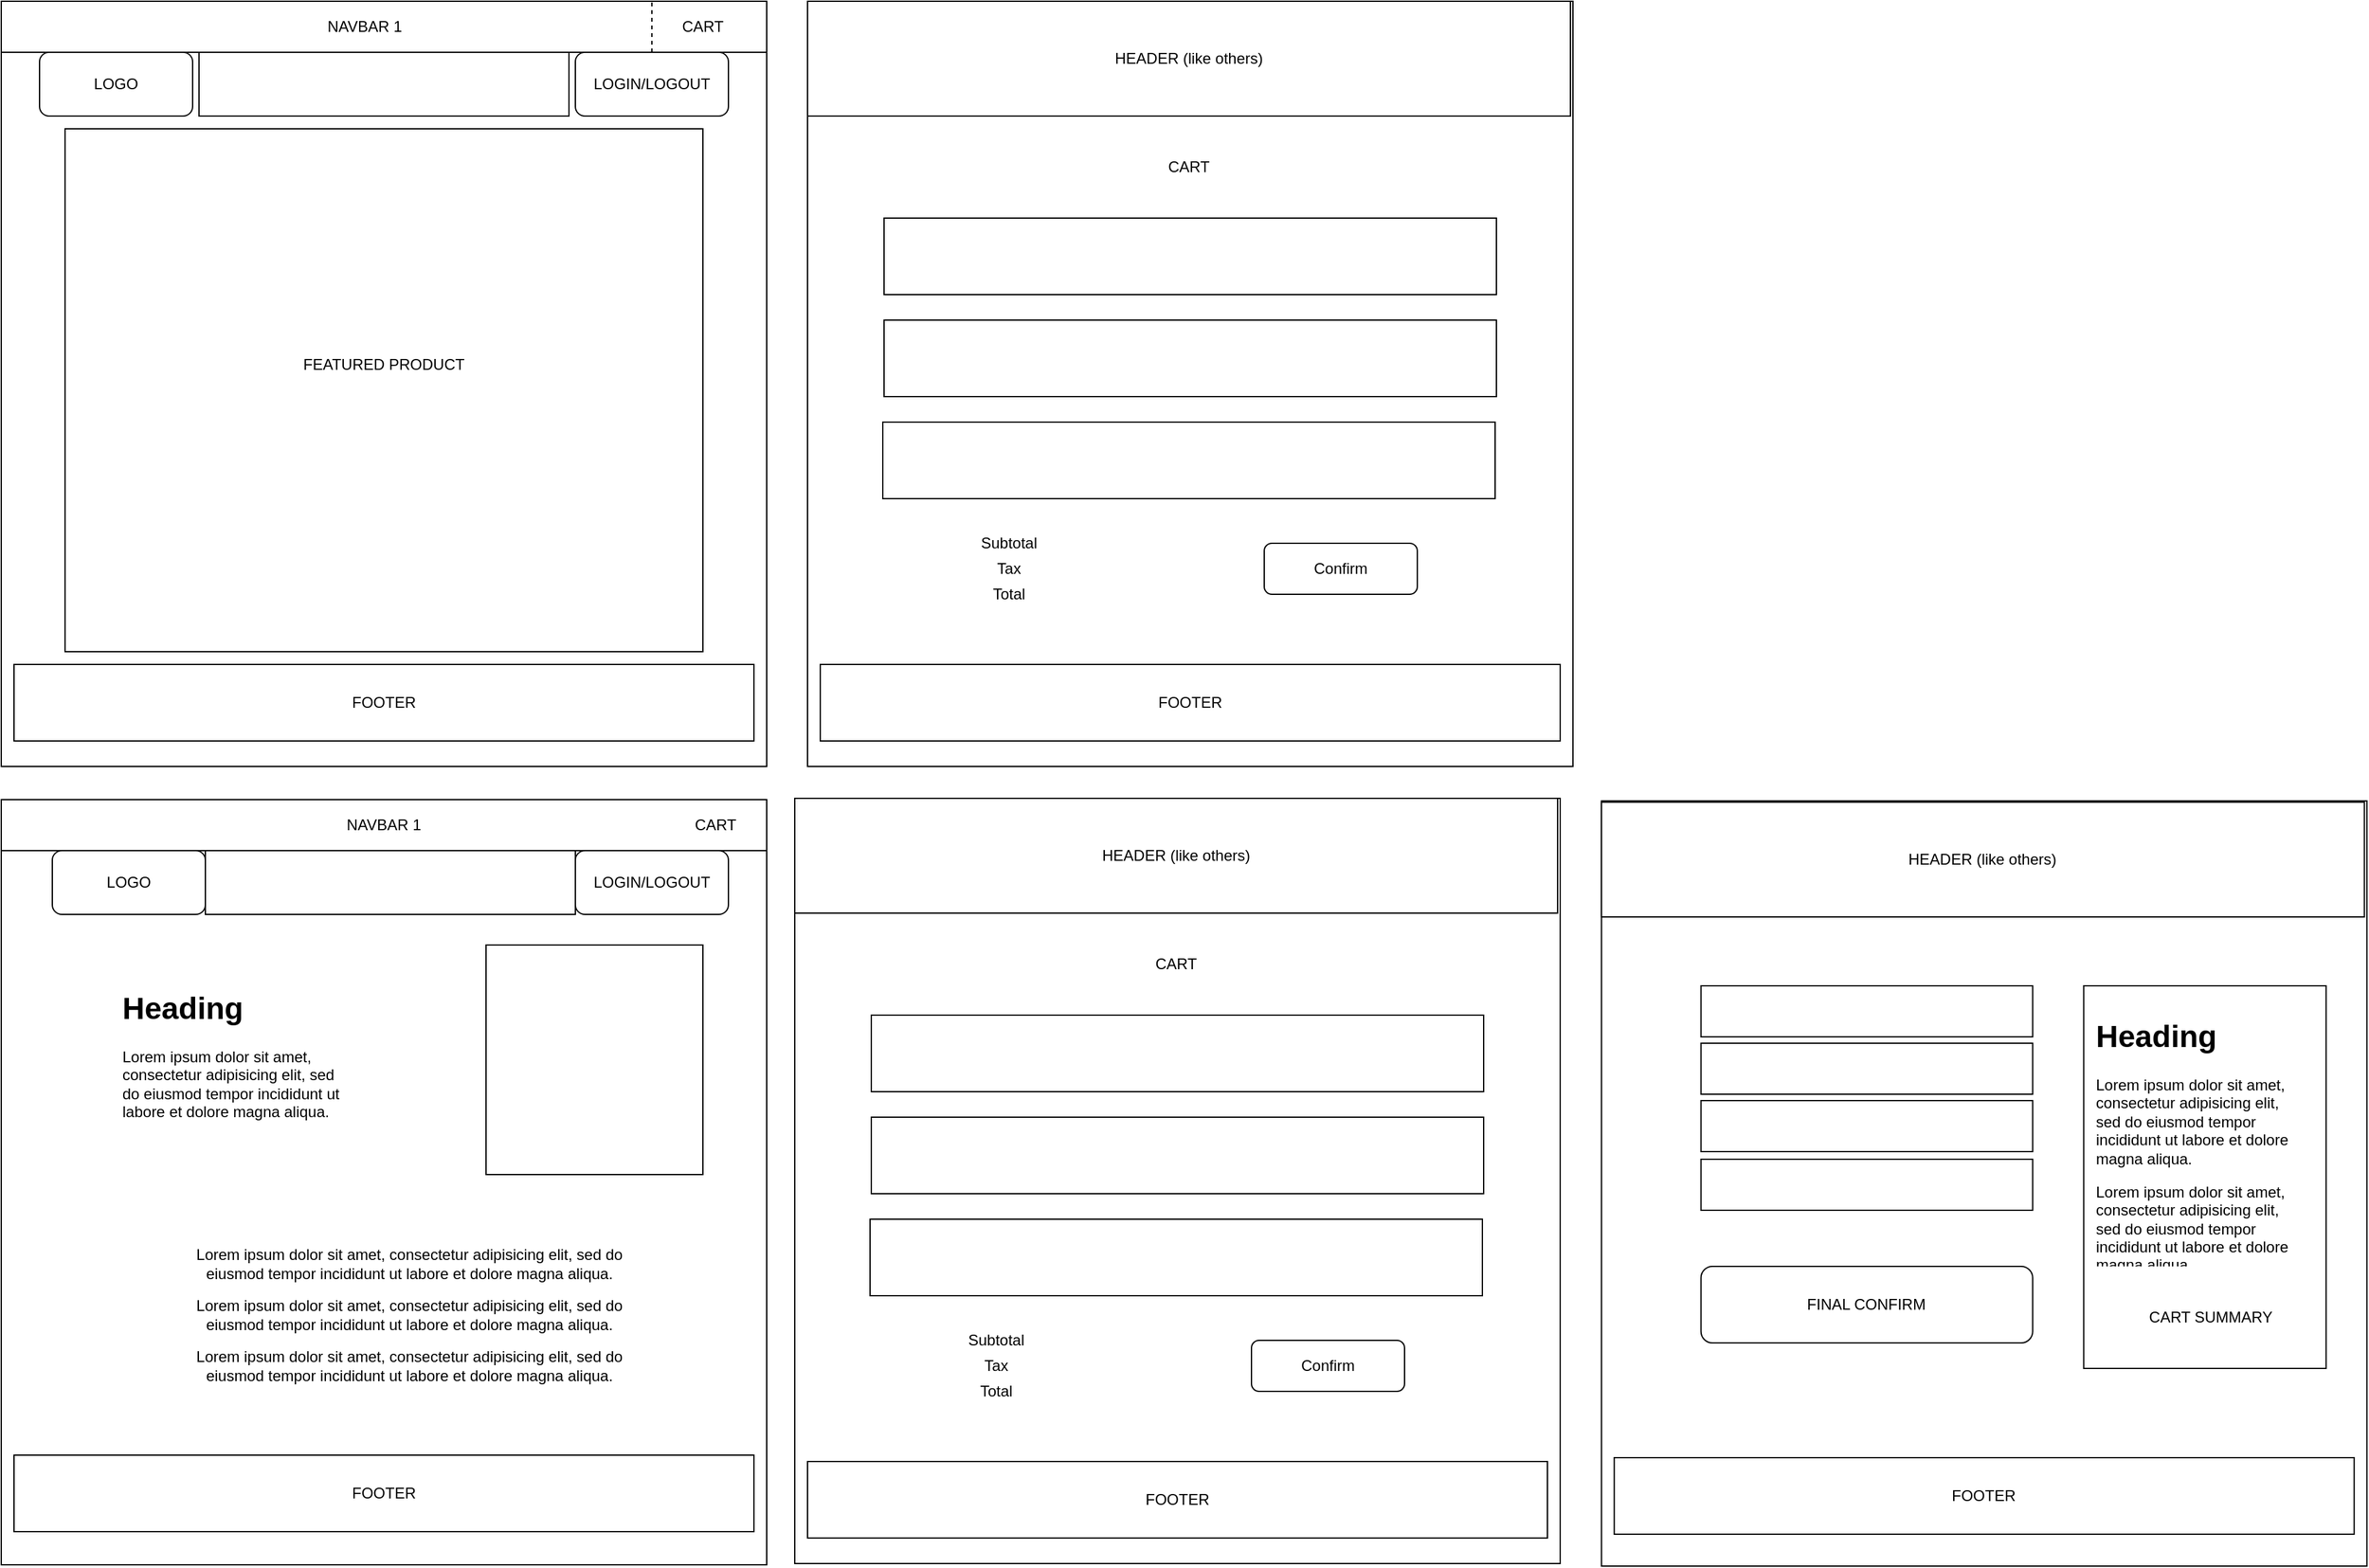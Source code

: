 <mxfile pages="1" version="11.2.0" type="github"><diagram id="WsQn_8KNvNphYhTudK5P" name="Page-1"><mxGraphModel dx="776" dy="920" grid="1" gridSize="10" guides="1" tooltips="1" connect="1" arrows="1" fold="1" page="1" pageScale="1" pageWidth="850" pageHeight="1100" math="0" shadow="0"><root><mxCell id="0"/><mxCell id="1" parent="0"/><mxCell id="b2crdJWpKw_ttLHGmNTD-1" value="" style="whiteSpace=wrap;html=1;aspect=fixed;" parent="1" vertex="1"><mxGeometry x="20" y="20" width="600" height="600" as="geometry"/></mxCell><mxCell id="b2crdJWpKw_ttLHGmNTD-2" value="" style="rounded=0;whiteSpace=wrap;html=1;" parent="1" vertex="1"><mxGeometry x="20" y="20" width="600" height="40" as="geometry"/></mxCell><mxCell id="b2crdJWpKw_ttLHGmNTD-3" value="NAVBAR 1" style="text;html=1;strokeColor=none;fillColor=none;align=center;verticalAlign=middle;whiteSpace=wrap;rounded=0;" parent="1" vertex="1"><mxGeometry x="150" y="30" width="310" height="20" as="geometry"/></mxCell><mxCell id="b2crdJWpKw_ttLHGmNTD-4" value="LOGO" style="rounded=1;whiteSpace=wrap;html=1;" parent="1" vertex="1"><mxGeometry x="50" y="60" width="120" height="50" as="geometry"/></mxCell><mxCell id="b2crdJWpKw_ttLHGmNTD-5" value="" style="rounded=0;whiteSpace=wrap;html=1;" parent="1" vertex="1"><mxGeometry x="175" y="60" width="290" height="50" as="geometry"/></mxCell><mxCell id="b2crdJWpKw_ttLHGmNTD-7" value="" style="endArrow=none;dashed=1;html=1;exitX=0.25;exitY=0;exitDx=0;exitDy=0;" parent="1" edge="1"><mxGeometry width="50" height="50" relative="1" as="geometry"><mxPoint x="530" y="60" as="sourcePoint"/><mxPoint x="530" y="20" as="targetPoint"/></mxGeometry></mxCell><mxCell id="b2crdJWpKw_ttLHGmNTD-8" value="CART" style="text;html=1;strokeColor=none;fillColor=none;align=center;verticalAlign=middle;whiteSpace=wrap;rounded=0;" parent="1" vertex="1"><mxGeometry x="550" y="30" width="40" height="20" as="geometry"/></mxCell><mxCell id="b2crdJWpKw_ttLHGmNTD-9" value="LOGIN/LOGOUT" style="rounded=1;whiteSpace=wrap;html=1;" parent="1" vertex="1"><mxGeometry x="470" y="60" width="120" height="50" as="geometry"/></mxCell><mxCell id="b2crdJWpKw_ttLHGmNTD-11" value="" style="rounded=0;whiteSpace=wrap;html=1;" parent="1" vertex="1"><mxGeometry x="70" y="120" width="500" height="410" as="geometry"/></mxCell><mxCell id="b2crdJWpKw_ttLHGmNTD-12" value="FOOTER" style="rounded=0;whiteSpace=wrap;html=1;" parent="1" vertex="1"><mxGeometry x="30" y="540" width="580" height="60" as="geometry"/></mxCell><mxCell id="b2crdJWpKw_ttLHGmNTD-13" value="FEATURED PRODUCT" style="text;html=1;strokeColor=none;fillColor=none;align=center;verticalAlign=middle;whiteSpace=wrap;rounded=0;" parent="1" vertex="1"><mxGeometry x="250" y="280" width="140" height="50" as="geometry"/></mxCell><mxCell id="8KzfHI4Jyures_ITT28p-2" value="" style="whiteSpace=wrap;html=1;aspect=fixed;" vertex="1" parent="1"><mxGeometry x="20" y="646" width="600" height="600" as="geometry"/></mxCell><mxCell id="8KzfHI4Jyures_ITT28p-3" value="" style="rounded=0;whiteSpace=wrap;html=1;" vertex="1" parent="1"><mxGeometry x="20" y="646" width="600" height="40" as="geometry"/></mxCell><mxCell id="8KzfHI4Jyures_ITT28p-4" value="NAVBAR 1" style="text;html=1;strokeColor=none;fillColor=none;align=center;verticalAlign=middle;whiteSpace=wrap;rounded=0;" vertex="1" parent="1"><mxGeometry x="165" y="656" width="310" height="20" as="geometry"/></mxCell><mxCell id="8KzfHI4Jyures_ITT28p-8" value="CART" style="text;html=1;strokeColor=none;fillColor=none;align=center;verticalAlign=middle;whiteSpace=wrap;rounded=0;" vertex="1" parent="1"><mxGeometry x="560" y="656" width="40" height="20" as="geometry"/></mxCell><mxCell id="8KzfHI4Jyures_ITT28p-9" value="LOGO" style="rounded=1;whiteSpace=wrap;html=1;" vertex="1" parent="1"><mxGeometry x="60" y="686" width="120" height="50" as="geometry"/></mxCell><mxCell id="8KzfHI4Jyures_ITT28p-10" value="LOGIN/LOGOUT" style="rounded=1;whiteSpace=wrap;html=1;" vertex="1" parent="1"><mxGeometry x="470" y="686" width="120" height="50" as="geometry"/></mxCell><mxCell id="8KzfHI4Jyures_ITT28p-11" value="" style="rounded=0;whiteSpace=wrap;html=1;" vertex="1" parent="1"><mxGeometry x="180" y="686" width="290" height="50" as="geometry"/></mxCell><mxCell id="8KzfHI4Jyures_ITT28p-12" value="" style="rounded=0;whiteSpace=wrap;html=1;" vertex="1" parent="1"><mxGeometry x="400" y="760" width="170" height="180" as="geometry"/></mxCell><mxCell id="8KzfHI4Jyures_ITT28p-13" value="&lt;h1&gt;Heading&lt;/h1&gt;&lt;p&gt;Lorem ipsum dolor sit amet, consectetur adipisicing elit, sed do eiusmod tempor incididunt ut labore et dolore magna aliqua.&lt;/p&gt;" style="text;html=1;strokeColor=none;fillColor=none;spacing=5;spacingTop=-20;whiteSpace=wrap;overflow=hidden;rounded=0;" vertex="1" parent="1"><mxGeometry x="110" y="790" width="190" height="120" as="geometry"/></mxCell><mxCell id="8KzfHI4Jyures_ITT28p-14" value="&lt;span style=&quot;text-align: left&quot;&gt;Lorem ipsum dolor sit amet, consectetur adipisicing elit, sed do eiusmod tempor incididunt ut labore et dolore magna aliqua.&lt;/span&gt;" style="text;html=1;strokeColor=none;fillColor=none;align=center;verticalAlign=middle;whiteSpace=wrap;rounded=0;" vertex="1" parent="1"><mxGeometry x="150" y="1000" width="380" height="20" as="geometry"/></mxCell><mxCell id="8KzfHI4Jyures_ITT28p-15" value="&lt;span style=&quot;text-align: left&quot;&gt;Lorem ipsum dolor sit amet, consectetur adipisicing elit, sed do eiusmod tempor incididunt ut labore et dolore magna aliqua.&lt;/span&gt;" style="text;html=1;strokeColor=none;fillColor=none;align=center;verticalAlign=middle;whiteSpace=wrap;rounded=0;" vertex="1" parent="1"><mxGeometry x="150" y="1040" width="380" height="20" as="geometry"/></mxCell><mxCell id="8KzfHI4Jyures_ITT28p-16" value="&lt;span style=&quot;text-align: left&quot;&gt;Lorem ipsum dolor sit amet, consectetur adipisicing elit, sed do eiusmod tempor incididunt ut labore et dolore magna aliqua.&lt;/span&gt;" style="text;html=1;strokeColor=none;fillColor=none;align=center;verticalAlign=middle;whiteSpace=wrap;rounded=0;" vertex="1" parent="1"><mxGeometry x="150" y="1080" width="380" height="20" as="geometry"/></mxCell><mxCell id="8KzfHI4Jyures_ITT28p-17" value="FOOTER" style="rounded=0;whiteSpace=wrap;html=1;" vertex="1" parent="1"><mxGeometry x="30" y="1160" width="580" height="60" as="geometry"/></mxCell><mxCell id="8KzfHI4Jyures_ITT28p-18" value="" style="whiteSpace=wrap;html=1;aspect=fixed;" vertex="1" parent="1"><mxGeometry x="652" y="20" width="600" height="600" as="geometry"/></mxCell><mxCell id="8KzfHI4Jyures_ITT28p-20" value="HEADER (like others)" style="rounded=0;whiteSpace=wrap;html=1;" vertex="1" parent="1"><mxGeometry x="652" y="20" width="598" height="90" as="geometry"/></mxCell><mxCell id="8KzfHI4Jyures_ITT28p-21" value="" style="rounded=0;whiteSpace=wrap;html=1;" vertex="1" parent="1"><mxGeometry x="712" y="190" width="480" height="60" as="geometry"/></mxCell><mxCell id="8KzfHI4Jyures_ITT28p-22" value="" style="rounded=0;whiteSpace=wrap;html=1;" vertex="1" parent="1"><mxGeometry x="712" y="270" width="480" height="60" as="geometry"/></mxCell><mxCell id="8KzfHI4Jyures_ITT28p-23" value="" style="rounded=0;whiteSpace=wrap;html=1;" vertex="1" parent="1"><mxGeometry x="711" y="350" width="480" height="60" as="geometry"/></mxCell><mxCell id="8KzfHI4Jyures_ITT28p-24" value="CART" style="text;html=1;strokeColor=none;fillColor=none;align=center;verticalAlign=middle;whiteSpace=wrap;rounded=0;" vertex="1" parent="1"><mxGeometry x="931" y="140" width="40" height="20" as="geometry"/></mxCell><mxCell id="8KzfHI4Jyures_ITT28p-25" value="Subtotal" style="text;html=1;strokeColor=none;fillColor=none;align=center;verticalAlign=middle;whiteSpace=wrap;rounded=0;" vertex="1" parent="1"><mxGeometry x="780" y="435" width="60" height="20" as="geometry"/></mxCell><mxCell id="8KzfHI4Jyures_ITT28p-26" value="Total" style="text;html=1;strokeColor=none;fillColor=none;align=center;verticalAlign=middle;whiteSpace=wrap;rounded=0;" vertex="1" parent="1"><mxGeometry x="780" y="475" width="60" height="20" as="geometry"/></mxCell><mxCell id="8KzfHI4Jyures_ITT28p-27" value="Tax" style="text;html=1;strokeColor=none;fillColor=none;align=center;verticalAlign=middle;whiteSpace=wrap;rounded=0;" vertex="1" parent="1"><mxGeometry x="780" y="455" width="60" height="20" as="geometry"/></mxCell><mxCell id="8KzfHI4Jyures_ITT28p-28" value="Confirm" style="rounded=1;whiteSpace=wrap;html=1;" vertex="1" parent="1"><mxGeometry x="1010" y="445" width="120" height="40" as="geometry"/></mxCell><mxCell id="8KzfHI4Jyures_ITT28p-31" value="FOOTER" style="rounded=0;whiteSpace=wrap;html=1;" vertex="1" parent="1"><mxGeometry x="662" y="540" width="580" height="60" as="geometry"/></mxCell><mxCell id="8KzfHI4Jyures_ITT28p-33" value="" style="whiteSpace=wrap;html=1;aspect=fixed;" vertex="1" parent="1"><mxGeometry x="1274.353" y="647" width="600" height="600" as="geometry"/></mxCell><mxCell id="8KzfHI4Jyures_ITT28p-34" value="HEADER (like others)" style="rounded=0;whiteSpace=wrap;html=1;" vertex="1" parent="1"><mxGeometry x="1274.353" y="648" width="598" height="90" as="geometry"/></mxCell><mxCell id="8KzfHI4Jyures_ITT28p-36" value="FOOTER" style="rounded=0;whiteSpace=wrap;html=1;" vertex="1" parent="1"><mxGeometry x="1284.353" y="1162" width="580" height="60" as="geometry"/></mxCell><mxCell id="8KzfHI4Jyures_ITT28p-37" value="" style="rounded=0;whiteSpace=wrap;html=1;" vertex="1" parent="1"><mxGeometry x="1352.353" y="792" width="260" height="40" as="geometry"/></mxCell><mxCell id="8KzfHI4Jyures_ITT28p-38" value="" style="rounded=0;whiteSpace=wrap;html=1;" vertex="1" parent="1"><mxGeometry x="1352.353" y="837" width="260" height="40" as="geometry"/></mxCell><mxCell id="8KzfHI4Jyures_ITT28p-39" value="" style="rounded=0;whiteSpace=wrap;html=1;" vertex="1" parent="1"><mxGeometry x="1352.353" y="882" width="260" height="40" as="geometry"/></mxCell><mxCell id="8KzfHI4Jyures_ITT28p-40" value="" style="rounded=0;whiteSpace=wrap;html=1;" vertex="1" parent="1"><mxGeometry x="1352.353" y="928" width="260" height="40" as="geometry"/></mxCell><mxCell id="8KzfHI4Jyures_ITT28p-42" value="" style="rounded=0;whiteSpace=wrap;html=1;" vertex="1" parent="1"><mxGeometry x="1652.353" y="792" width="190" height="300" as="geometry"/></mxCell><mxCell id="8KzfHI4Jyures_ITT28p-43" value="&lt;h1&gt;Heading&lt;/h1&gt;&lt;p&gt;Lorem ipsum dolor sit amet, consectetur adipisicing elit, sed do eiusmod tempor incididunt ut labore et dolore magna aliqua.&amp;nbsp;&lt;/p&gt;Lorem ipsum dolor sit amet, consectetur adipisicing elit, sed do eiusmod tempor incididunt ut labore et dolore magna aliqua." style="text;html=1;strokeColor=none;fillColor=none;spacing=5;spacingTop=-20;whiteSpace=wrap;overflow=hidden;rounded=0;" vertex="1" parent="1"><mxGeometry x="1657.353" y="812" width="165" height="200" as="geometry"/></mxCell><mxCell id="8KzfHI4Jyures_ITT28p-44" value="CART SUMMARY" style="text;html=1;strokeColor=none;fillColor=none;align=center;verticalAlign=middle;whiteSpace=wrap;rounded=0;" vertex="1" parent="1"><mxGeometry x="1692.353" y="1042" width="120" height="20" as="geometry"/></mxCell><mxCell id="8KzfHI4Jyures_ITT28p-45" value="FINAL CONFIRM" style="rounded=1;whiteSpace=wrap;html=1;" vertex="1" parent="1"><mxGeometry x="1352.353" y="1012" width="260" height="60" as="geometry"/></mxCell><mxCell id="8KzfHI4Jyures_ITT28p-46" value="" style="whiteSpace=wrap;html=1;aspect=fixed;" vertex="1" parent="1"><mxGeometry x="642" y="645" width="600" height="600" as="geometry"/></mxCell><mxCell id="8KzfHI4Jyures_ITT28p-47" value="HEADER (like others)" style="rounded=0;whiteSpace=wrap;html=1;" vertex="1" parent="1"><mxGeometry x="642" y="645" width="598" height="90" as="geometry"/></mxCell><mxCell id="8KzfHI4Jyures_ITT28p-48" value="" style="rounded=0;whiteSpace=wrap;html=1;" vertex="1" parent="1"><mxGeometry x="702" y="815" width="480" height="60" as="geometry"/></mxCell><mxCell id="8KzfHI4Jyures_ITT28p-49" value="" style="rounded=0;whiteSpace=wrap;html=1;" vertex="1" parent="1"><mxGeometry x="702" y="895" width="480" height="60" as="geometry"/></mxCell><mxCell id="8KzfHI4Jyures_ITT28p-50" value="" style="rounded=0;whiteSpace=wrap;html=1;" vertex="1" parent="1"><mxGeometry x="701" y="975" width="480" height="60" as="geometry"/></mxCell><mxCell id="8KzfHI4Jyures_ITT28p-51" value="CART" style="text;html=1;strokeColor=none;fillColor=none;align=center;verticalAlign=middle;whiteSpace=wrap;rounded=0;" vertex="1" parent="1"><mxGeometry x="921" y="765" width="40" height="20" as="geometry"/></mxCell><mxCell id="8KzfHI4Jyures_ITT28p-52" value="Subtotal" style="text;html=1;strokeColor=none;fillColor=none;align=center;verticalAlign=middle;whiteSpace=wrap;rounded=0;" vertex="1" parent="1"><mxGeometry x="770" y="1060" width="60" height="20" as="geometry"/></mxCell><mxCell id="8KzfHI4Jyures_ITT28p-53" value="Total" style="text;html=1;strokeColor=none;fillColor=none;align=center;verticalAlign=middle;whiteSpace=wrap;rounded=0;" vertex="1" parent="1"><mxGeometry x="770" y="1100" width="60" height="20" as="geometry"/></mxCell><mxCell id="8KzfHI4Jyures_ITT28p-54" value="Tax" style="text;html=1;strokeColor=none;fillColor=none;align=center;verticalAlign=middle;whiteSpace=wrap;rounded=0;" vertex="1" parent="1"><mxGeometry x="770" y="1080" width="60" height="20" as="geometry"/></mxCell><mxCell id="8KzfHI4Jyures_ITT28p-55" value="Confirm" style="rounded=1;whiteSpace=wrap;html=1;" vertex="1" parent="1"><mxGeometry x="1000" y="1070" width="120" height="40" as="geometry"/></mxCell><mxCell id="8KzfHI4Jyures_ITT28p-56" value="FOOTER" style="rounded=0;whiteSpace=wrap;html=1;" vertex="1" parent="1"><mxGeometry x="652" y="1165" width="580" height="60" as="geometry"/></mxCell></root></mxGraphModel></diagram></mxfile>